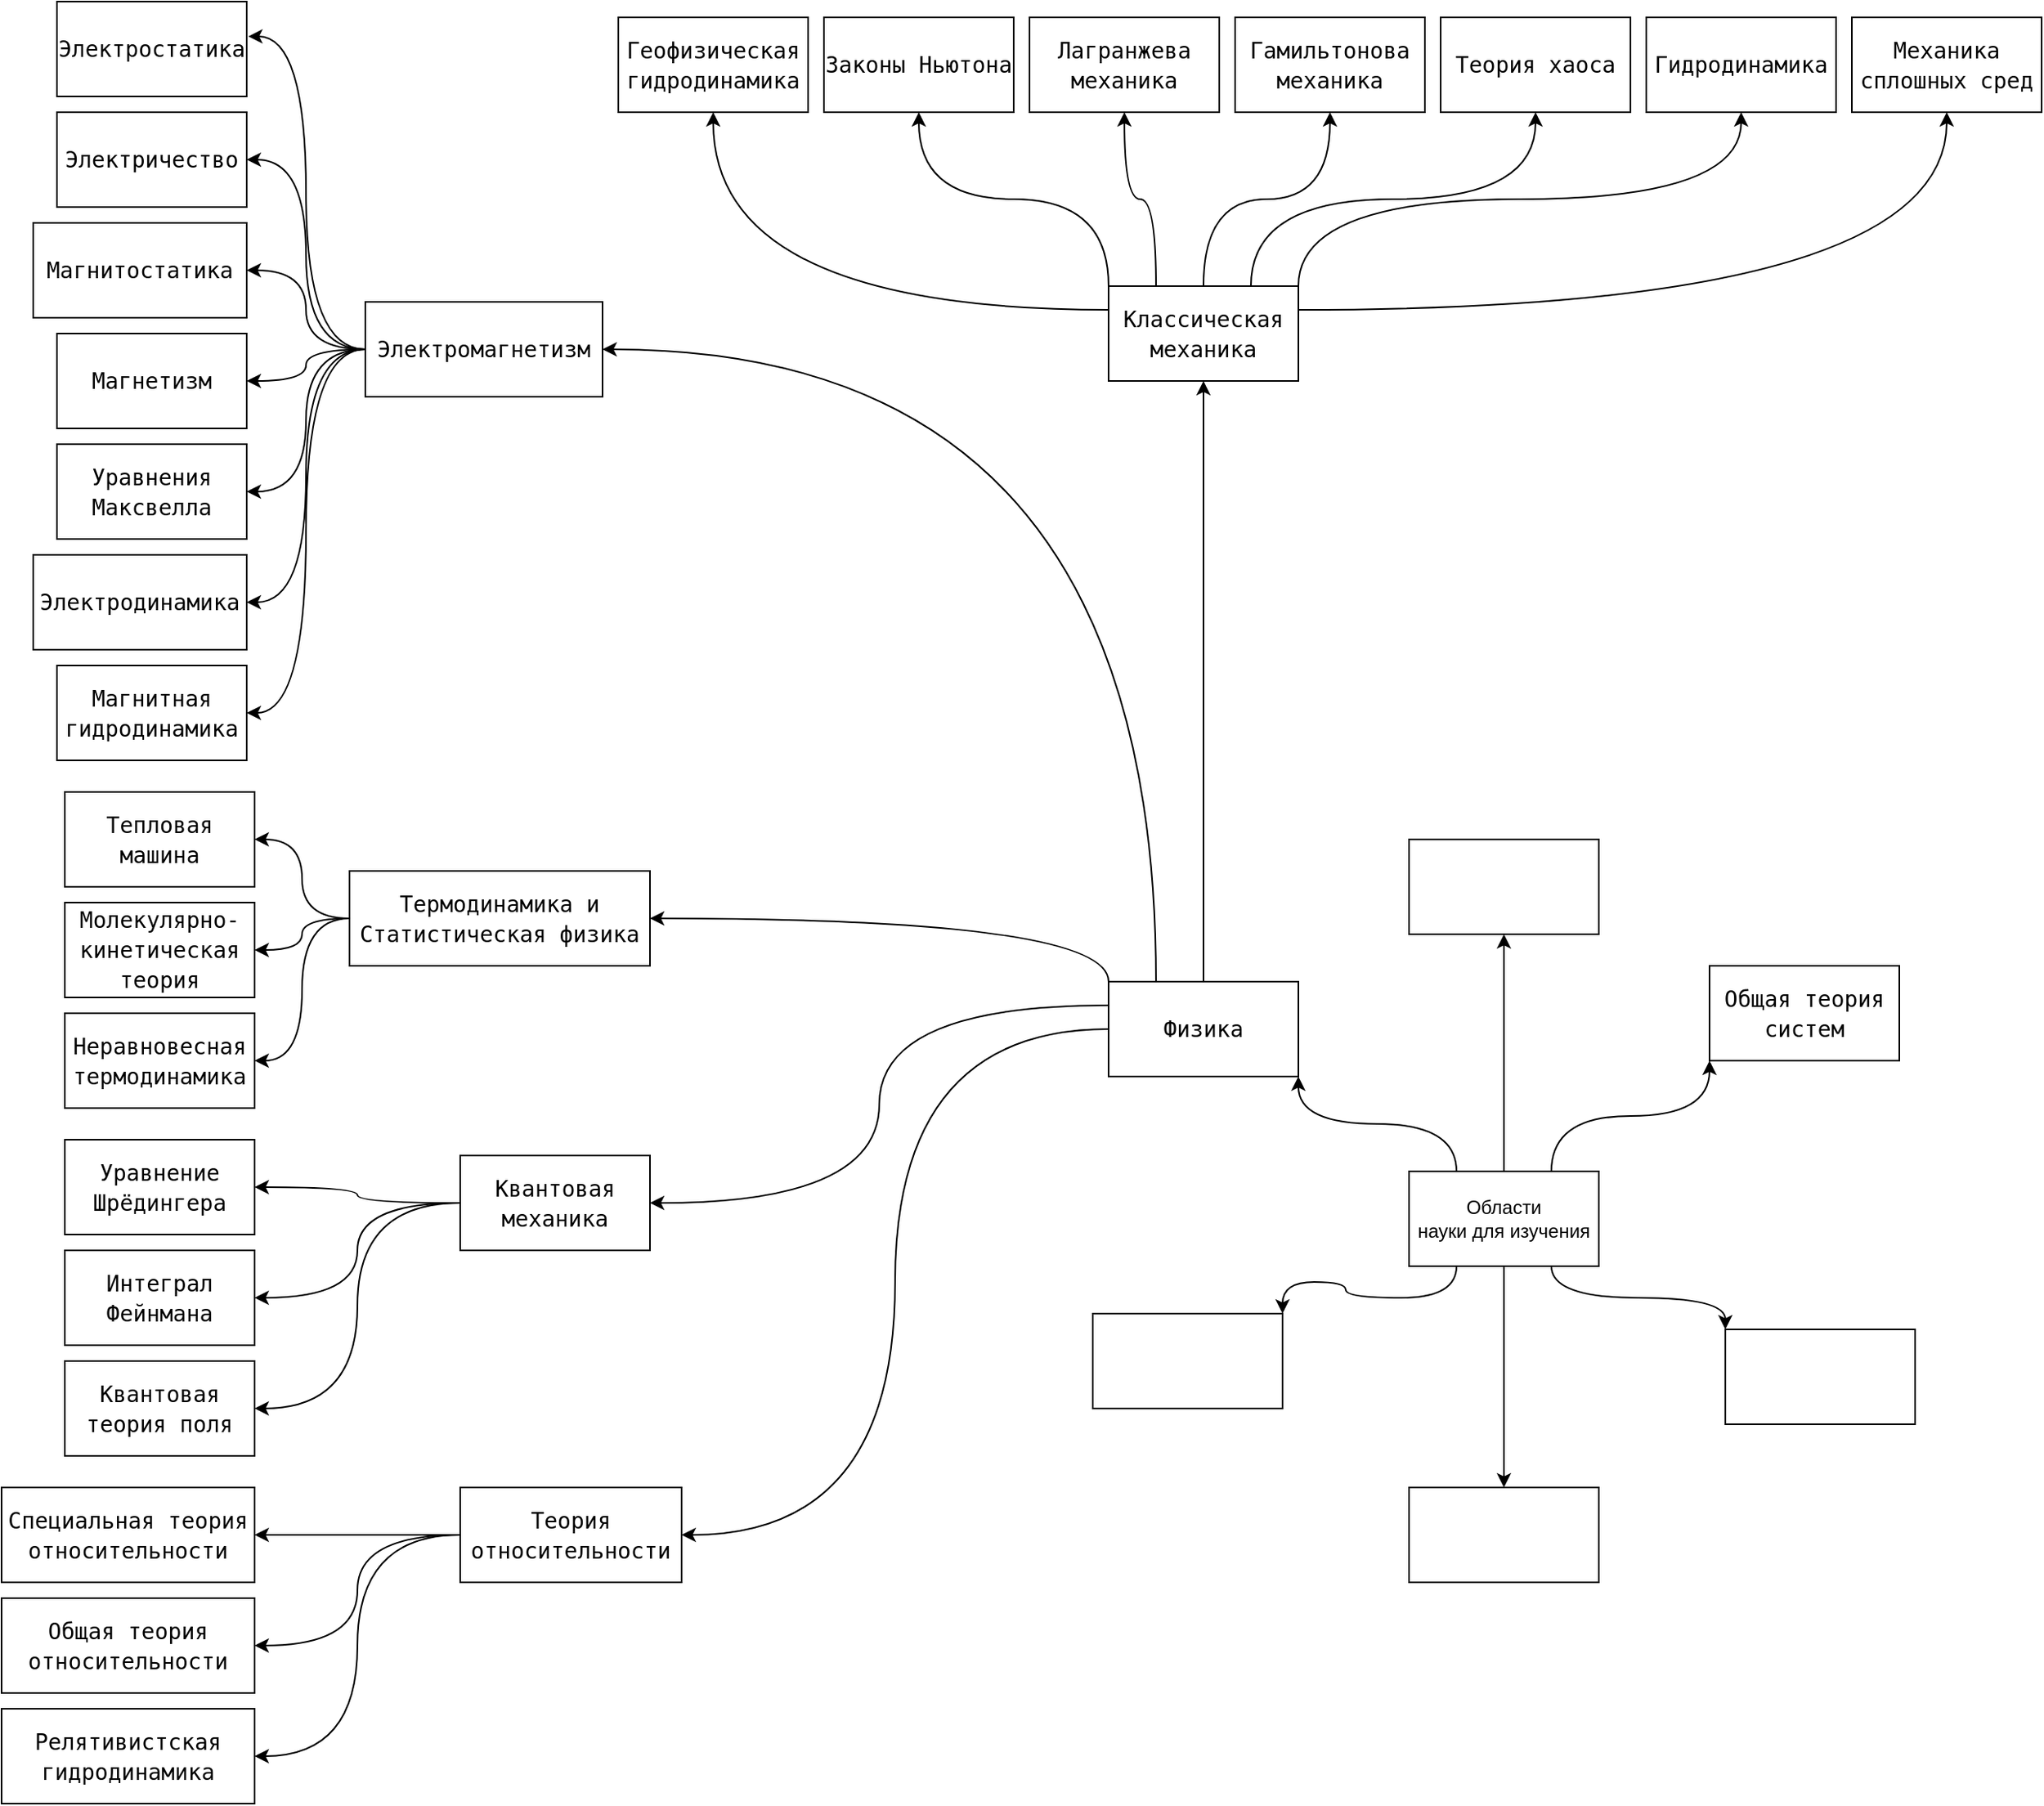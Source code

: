 <mxfile version="20.2.3" type="github">
  <diagram id="l6aqIKa7-YMKTYHHmrUL" name="Page-1">
    <mxGraphModel dx="2268" dy="1892" grid="1" gridSize="10" guides="1" tooltips="1" connect="1" arrows="1" fold="1" page="1" pageScale="1" pageWidth="850" pageHeight="1100" math="0" shadow="0">
      <root>
        <mxCell id="0" />
        <mxCell id="1" parent="0" />
        <mxCell id="TVAkchOufUscBztfs9pw-9" style="edgeStyle=orthogonalEdgeStyle;rounded=0;orthogonalLoop=1;jettySize=auto;html=1;exitX=0.75;exitY=0;exitDx=0;exitDy=0;entryX=0;entryY=1;entryDx=0;entryDy=0;curved=1;" edge="1" parent="1" source="TVAkchOufUscBztfs9pw-1" target="TVAkchOufUscBztfs9pw-2">
          <mxGeometry relative="1" as="geometry" />
        </mxCell>
        <mxCell id="TVAkchOufUscBztfs9pw-10" style="edgeStyle=orthogonalEdgeStyle;curved=1;rounded=0;orthogonalLoop=1;jettySize=auto;html=1;exitX=0.5;exitY=0;exitDx=0;exitDy=0;entryX=0.5;entryY=1;entryDx=0;entryDy=0;" edge="1" parent="1" source="TVAkchOufUscBztfs9pw-1" target="TVAkchOufUscBztfs9pw-6">
          <mxGeometry relative="1" as="geometry" />
        </mxCell>
        <mxCell id="TVAkchOufUscBztfs9pw-11" style="edgeStyle=orthogonalEdgeStyle;curved=1;rounded=0;orthogonalLoop=1;jettySize=auto;html=1;exitX=0.25;exitY=0;exitDx=0;exitDy=0;entryX=1;entryY=1;entryDx=0;entryDy=0;" edge="1" parent="1" source="TVAkchOufUscBztfs9pw-1" target="TVAkchOufUscBztfs9pw-3">
          <mxGeometry relative="1" as="geometry" />
        </mxCell>
        <mxCell id="TVAkchOufUscBztfs9pw-12" style="edgeStyle=orthogonalEdgeStyle;curved=1;rounded=0;orthogonalLoop=1;jettySize=auto;html=1;exitX=0.25;exitY=1;exitDx=0;exitDy=0;entryX=1;entryY=0;entryDx=0;entryDy=0;" edge="1" parent="1" source="TVAkchOufUscBztfs9pw-1" target="TVAkchOufUscBztfs9pw-4">
          <mxGeometry relative="1" as="geometry" />
        </mxCell>
        <mxCell id="TVAkchOufUscBztfs9pw-13" style="edgeStyle=orthogonalEdgeStyle;curved=1;rounded=0;orthogonalLoop=1;jettySize=auto;html=1;exitX=0.75;exitY=1;exitDx=0;exitDy=0;entryX=0;entryY=0;entryDx=0;entryDy=0;" edge="1" parent="1" source="TVAkchOufUscBztfs9pw-1" target="TVAkchOufUscBztfs9pw-5">
          <mxGeometry relative="1" as="geometry" />
        </mxCell>
        <mxCell id="TVAkchOufUscBztfs9pw-14" style="edgeStyle=orthogonalEdgeStyle;curved=1;rounded=0;orthogonalLoop=1;jettySize=auto;html=1;exitX=0.5;exitY=1;exitDx=0;exitDy=0;entryX=0.5;entryY=0;entryDx=0;entryDy=0;" edge="1" parent="1" source="TVAkchOufUscBztfs9pw-1" target="TVAkchOufUscBztfs9pw-7">
          <mxGeometry relative="1" as="geometry" />
        </mxCell>
        <mxCell id="TVAkchOufUscBztfs9pw-1" value="Области&lt;br&gt;науки для изучения" style="rounded=0;whiteSpace=wrap;html=1;" vertex="1" parent="1">
          <mxGeometry x="370" y="340" width="120" height="60" as="geometry" />
        </mxCell>
        <mxCell id="TVAkchOufUscBztfs9pw-2" value="&lt;div style=&quot;background-color: rgb(255, 255, 255); font-family: &amp;quot;Droid Sans Mono&amp;quot;, &amp;quot;monospace&amp;quot;, monospace; font-size: 14px; line-height: 19px;&quot;&gt;Общая теория систем&lt;/div&gt;" style="rounded=0;whiteSpace=wrap;html=1;" vertex="1" parent="1">
          <mxGeometry x="560" y="210" width="120" height="60" as="geometry" />
        </mxCell>
        <mxCell id="TVAkchOufUscBztfs9pw-16" style="edgeStyle=orthogonalEdgeStyle;curved=1;rounded=0;orthogonalLoop=1;jettySize=auto;html=1;exitX=0.5;exitY=0;exitDx=0;exitDy=0;entryX=0.5;entryY=1;entryDx=0;entryDy=0;" edge="1" parent="1" source="TVAkchOufUscBztfs9pw-3" target="TVAkchOufUscBztfs9pw-15">
          <mxGeometry relative="1" as="geometry" />
        </mxCell>
        <mxCell id="TVAkchOufUscBztfs9pw-24" style="edgeStyle=orthogonalEdgeStyle;curved=1;rounded=0;orthogonalLoop=1;jettySize=auto;html=1;exitX=0;exitY=0.5;exitDx=0;exitDy=0;entryX=1;entryY=0.5;entryDx=0;entryDy=0;" edge="1" parent="1" source="TVAkchOufUscBztfs9pw-3" target="TVAkchOufUscBztfs9pw-23">
          <mxGeometry relative="1" as="geometry" />
        </mxCell>
        <mxCell id="TVAkchOufUscBztfs9pw-25" style="edgeStyle=orthogonalEdgeStyle;curved=1;rounded=0;orthogonalLoop=1;jettySize=auto;html=1;exitX=0;exitY=0.25;exitDx=0;exitDy=0;entryX=1;entryY=0.5;entryDx=0;entryDy=0;" edge="1" parent="1" source="TVAkchOufUscBztfs9pw-3" target="TVAkchOufUscBztfs9pw-21">
          <mxGeometry relative="1" as="geometry" />
        </mxCell>
        <mxCell id="TVAkchOufUscBztfs9pw-56" style="edgeStyle=orthogonalEdgeStyle;curved=1;rounded=0;orthogonalLoop=1;jettySize=auto;html=1;exitX=0;exitY=0;exitDx=0;exitDy=0;entryX=1;entryY=0.5;entryDx=0;entryDy=0;" edge="1" parent="1" source="TVAkchOufUscBztfs9pw-3" target="TVAkchOufUscBztfs9pw-19">
          <mxGeometry relative="1" as="geometry" />
        </mxCell>
        <mxCell id="TVAkchOufUscBztfs9pw-78" style="edgeStyle=orthogonalEdgeStyle;curved=1;rounded=0;orthogonalLoop=1;jettySize=auto;html=1;exitX=0.25;exitY=0;exitDx=0;exitDy=0;entryX=1;entryY=0.5;entryDx=0;entryDy=0;" edge="1" parent="1" source="TVAkchOufUscBztfs9pw-3" target="TVAkchOufUscBztfs9pw-17">
          <mxGeometry relative="1" as="geometry" />
        </mxCell>
        <mxCell id="TVAkchOufUscBztfs9pw-3" value="&lt;div style=&quot;line-height: 19px;&quot;&gt;&lt;div style=&quot;background-color: rgb(255, 255, 255); font-family: &amp;quot;Droid Sans Mono&amp;quot;, &amp;quot;monospace&amp;quot;, monospace; font-size: 14px; line-height: 19px;&quot;&gt;Физика&lt;/div&gt;&lt;/div&gt;" style="rounded=0;whiteSpace=wrap;html=1;" vertex="1" parent="1">
          <mxGeometry x="180" y="220" width="120" height="60" as="geometry" />
        </mxCell>
        <mxCell id="TVAkchOufUscBztfs9pw-4" value="" style="rounded=0;whiteSpace=wrap;html=1;" vertex="1" parent="1">
          <mxGeometry x="170" y="430" width="120" height="60" as="geometry" />
        </mxCell>
        <mxCell id="TVAkchOufUscBztfs9pw-5" value="" style="rounded=0;whiteSpace=wrap;html=1;" vertex="1" parent="1">
          <mxGeometry x="570" y="440" width="120" height="60" as="geometry" />
        </mxCell>
        <mxCell id="TVAkchOufUscBztfs9pw-6" value="" style="rounded=0;whiteSpace=wrap;html=1;" vertex="1" parent="1">
          <mxGeometry x="370" y="130" width="120" height="60" as="geometry" />
        </mxCell>
        <mxCell id="TVAkchOufUscBztfs9pw-7" value="" style="rounded=0;whiteSpace=wrap;html=1;" vertex="1" parent="1">
          <mxGeometry x="370" y="540" width="120" height="60" as="geometry" />
        </mxCell>
        <mxCell id="TVAkchOufUscBztfs9pw-54" value="" style="group" vertex="1" connectable="0" parent="1">
          <mxGeometry x="-130" y="-390" width="900" height="230" as="geometry" />
        </mxCell>
        <mxCell id="TVAkchOufUscBztfs9pw-15" value="&lt;div style=&quot;background-color: rgb(255, 255, 255); font-family: &amp;quot;Droid Sans Mono&amp;quot;, &amp;quot;monospace&amp;quot;, monospace; font-size: 14px; line-height: 19px;&quot;&gt;Классическая механика&lt;/div&gt;" style="rounded=0;whiteSpace=wrap;html=1;" vertex="1" parent="TVAkchOufUscBztfs9pw-54">
          <mxGeometry x="310" y="170" width="120" height="60" as="geometry" />
        </mxCell>
        <mxCell id="TVAkchOufUscBztfs9pw-26" value="&lt;div style=&quot;background-color: rgb(255, 255, 255); font-family: &amp;quot;Droid Sans Mono&amp;quot;, &amp;quot;monospace&amp;quot;, monospace; font-size: 14px; line-height: 19px;&quot;&gt;Законы Ньютона&lt;/div&gt;" style="rounded=0;whiteSpace=wrap;html=1;" vertex="1" parent="TVAkchOufUscBztfs9pw-54">
          <mxGeometry x="130" width="120" height="60" as="geometry" />
        </mxCell>
        <mxCell id="TVAkchOufUscBztfs9pw-27" value="&lt;div style=&quot;background-color: rgb(255, 255, 255); font-family: &amp;quot;Droid Sans Mono&amp;quot;, &amp;quot;monospace&amp;quot;, monospace; font-size: 14px; line-height: 19px;&quot;&gt;Лагранжева механика&lt;/div&gt;" style="rounded=0;whiteSpace=wrap;html=1;" vertex="1" parent="TVAkchOufUscBztfs9pw-54">
          <mxGeometry x="260" width="120" height="60" as="geometry" />
        </mxCell>
        <mxCell id="TVAkchOufUscBztfs9pw-28" value="&lt;div style=&quot;background-color: rgb(255, 255, 255); font-family: &amp;quot;Droid Sans Mono&amp;quot;, &amp;quot;monospace&amp;quot;, monospace; font-size: 14px; line-height: 19px;&quot;&gt;Гамильтонова механика&lt;/div&gt;" style="rounded=0;whiteSpace=wrap;html=1;" vertex="1" parent="TVAkchOufUscBztfs9pw-54">
          <mxGeometry x="390" width="120" height="60" as="geometry" />
        </mxCell>
        <mxCell id="TVAkchOufUscBztfs9pw-29" value="&lt;div style=&quot;background-color: rgb(255, 255, 255); font-family: &amp;quot;Droid Sans Mono&amp;quot;, &amp;quot;monospace&amp;quot;, monospace; font-size: 14px; line-height: 19px;&quot;&gt;Теория хаоса&lt;/div&gt;" style="rounded=0;whiteSpace=wrap;html=1;" vertex="1" parent="TVAkchOufUscBztfs9pw-54">
          <mxGeometry x="520" width="120" height="60" as="geometry" />
        </mxCell>
        <mxCell id="TVAkchOufUscBztfs9pw-34" value="&lt;div style=&quot;background-color: rgb(255, 255, 255); font-family: &amp;quot;Droid Sans Mono&amp;quot;, &amp;quot;monospace&amp;quot;, monospace; font-size: 14px; line-height: 19px;&quot;&gt;Гидродинамика&lt;/div&gt;" style="rounded=0;whiteSpace=wrap;html=1;" vertex="1" parent="TVAkchOufUscBztfs9pw-54">
          <mxGeometry x="650" width="120" height="60" as="geometry" />
        </mxCell>
        <mxCell id="TVAkchOufUscBztfs9pw-35" value="&lt;div style=&quot;background-color: rgb(255, 255, 255); font-family: &amp;quot;Droid Sans Mono&amp;quot;, &amp;quot;monospace&amp;quot;, monospace; font-size: 14px; line-height: 19px;&quot;&gt;Геофизическая гидродинамика&lt;/div&gt;" style="rounded=0;whiteSpace=wrap;html=1;" vertex="1" parent="TVAkchOufUscBztfs9pw-54">
          <mxGeometry width="120" height="60" as="geometry" />
        </mxCell>
        <mxCell id="TVAkchOufUscBztfs9pw-38" value="&lt;div style=&quot;background-color: rgb(255, 255, 255); font-family: &amp;quot;Droid Sans Mono&amp;quot;, &amp;quot;monospace&amp;quot;, monospace; font-size: 14px; line-height: 19px;&quot;&gt;Механика сплошных сред&lt;/div&gt;" style="rounded=0;whiteSpace=wrap;html=1;" vertex="1" parent="TVAkchOufUscBztfs9pw-54">
          <mxGeometry x="780" width="120" height="60" as="geometry" />
        </mxCell>
        <mxCell id="TVAkchOufUscBztfs9pw-30" style="edgeStyle=orthogonalEdgeStyle;curved=1;rounded=0;orthogonalLoop=1;jettySize=auto;html=1;exitX=0;exitY=0;exitDx=0;exitDy=0;entryX=0.5;entryY=1;entryDx=0;entryDy=0;" edge="1" parent="TVAkchOufUscBztfs9pw-54" source="TVAkchOufUscBztfs9pw-15" target="TVAkchOufUscBztfs9pw-26">
          <mxGeometry relative="1" as="geometry" />
        </mxCell>
        <mxCell id="TVAkchOufUscBztfs9pw-31" style="edgeStyle=orthogonalEdgeStyle;curved=1;rounded=0;orthogonalLoop=1;jettySize=auto;html=1;exitX=0.25;exitY=0;exitDx=0;exitDy=0;entryX=0.5;entryY=1;entryDx=0;entryDy=0;" edge="1" parent="TVAkchOufUscBztfs9pw-54" source="TVAkchOufUscBztfs9pw-15" target="TVAkchOufUscBztfs9pw-27">
          <mxGeometry relative="1" as="geometry" />
        </mxCell>
        <mxCell id="TVAkchOufUscBztfs9pw-32" style="edgeStyle=orthogonalEdgeStyle;curved=1;rounded=0;orthogonalLoop=1;jettySize=auto;html=1;exitX=0.5;exitY=0;exitDx=0;exitDy=0;entryX=0.5;entryY=1;entryDx=0;entryDy=0;" edge="1" parent="TVAkchOufUscBztfs9pw-54" source="TVAkchOufUscBztfs9pw-15" target="TVAkchOufUscBztfs9pw-28">
          <mxGeometry relative="1" as="geometry" />
        </mxCell>
        <mxCell id="TVAkchOufUscBztfs9pw-33" style="edgeStyle=orthogonalEdgeStyle;curved=1;rounded=0;orthogonalLoop=1;jettySize=auto;html=1;exitX=0.75;exitY=0;exitDx=0;exitDy=0;entryX=0.5;entryY=1;entryDx=0;entryDy=0;" edge="1" parent="TVAkchOufUscBztfs9pw-54" source="TVAkchOufUscBztfs9pw-15" target="TVAkchOufUscBztfs9pw-29">
          <mxGeometry relative="1" as="geometry" />
        </mxCell>
        <mxCell id="TVAkchOufUscBztfs9pw-37" style="edgeStyle=orthogonalEdgeStyle;curved=1;rounded=0;orthogonalLoop=1;jettySize=auto;html=1;exitX=1;exitY=0;exitDx=0;exitDy=0;entryX=0.5;entryY=1;entryDx=0;entryDy=0;" edge="1" parent="TVAkchOufUscBztfs9pw-54" source="TVAkchOufUscBztfs9pw-15" target="TVAkchOufUscBztfs9pw-34">
          <mxGeometry relative="1" as="geometry" />
        </mxCell>
        <mxCell id="TVAkchOufUscBztfs9pw-36" style="edgeStyle=orthogonalEdgeStyle;curved=1;rounded=0;orthogonalLoop=1;jettySize=auto;html=1;exitX=0;exitY=0.25;exitDx=0;exitDy=0;entryX=0.5;entryY=1;entryDx=0;entryDy=0;" edge="1" parent="TVAkchOufUscBztfs9pw-54" source="TVAkchOufUscBztfs9pw-15" target="TVAkchOufUscBztfs9pw-35">
          <mxGeometry relative="1" as="geometry" />
        </mxCell>
        <mxCell id="TVAkchOufUscBztfs9pw-39" style="edgeStyle=orthogonalEdgeStyle;curved=1;rounded=0;orthogonalLoop=1;jettySize=auto;html=1;exitX=1;exitY=0.25;exitDx=0;exitDy=0;entryX=0.5;entryY=1;entryDx=0;entryDy=0;" edge="1" parent="TVAkchOufUscBztfs9pw-54" source="TVAkchOufUscBztfs9pw-15" target="TVAkchOufUscBztfs9pw-38">
          <mxGeometry relative="1" as="geometry" />
        </mxCell>
        <mxCell id="TVAkchOufUscBztfs9pw-55" value="" style="group" vertex="1" connectable="0" parent="1">
          <mxGeometry x="-500" y="-400" width="360" height="480" as="geometry" />
        </mxCell>
        <mxCell id="TVAkchOufUscBztfs9pw-17" value="&lt;div style=&quot;background-color: rgb(255, 255, 255); font-family: &amp;quot;Droid Sans Mono&amp;quot;, &amp;quot;monospace&amp;quot;, monospace; font-size: 14px; line-height: 19px;&quot;&gt;Электромагнетизм&lt;/div&gt;" style="rounded=0;whiteSpace=wrap;html=1;" vertex="1" parent="TVAkchOufUscBztfs9pw-55">
          <mxGeometry x="210" y="190" width="150" height="60" as="geometry" />
        </mxCell>
        <mxCell id="TVAkchOufUscBztfs9pw-40" value="&lt;div style=&quot;background-color: rgb(255, 255, 255); font-family: &amp;quot;Droid Sans Mono&amp;quot;, &amp;quot;monospace&amp;quot;, monospace; font-size: 14px; line-height: 19px;&quot;&gt;Электричество&lt;/div&gt;" style="rounded=0;whiteSpace=wrap;html=1;" vertex="1" parent="TVAkchOufUscBztfs9pw-55">
          <mxGeometry x="15" y="70" width="120" height="60" as="geometry" />
        </mxCell>
        <mxCell id="TVAkchOufUscBztfs9pw-41" value="&lt;div style=&quot;background-color: rgb(255, 255, 255); font-family: &amp;quot;Droid Sans Mono&amp;quot;, &amp;quot;monospace&amp;quot;, monospace; font-size: 14px; line-height: 19px;&quot;&gt;Магнитостатика&lt;/div&gt;" style="rounded=0;whiteSpace=wrap;html=1;" vertex="1" parent="TVAkchOufUscBztfs9pw-55">
          <mxGeometry y="140" width="135" height="60" as="geometry" />
        </mxCell>
        <mxCell id="TVAkchOufUscBztfs9pw-42" value="&lt;div style=&quot;background-color: rgb(255, 255, 255); font-family: &amp;quot;Droid Sans Mono&amp;quot;, &amp;quot;monospace&amp;quot;, monospace; font-size: 14px; line-height: 19px;&quot;&gt;Магнетизм&lt;/div&gt;" style="rounded=0;whiteSpace=wrap;html=1;" vertex="1" parent="TVAkchOufUscBztfs9pw-55">
          <mxGeometry x="15" y="210" width="120" height="60" as="geometry" />
        </mxCell>
        <mxCell id="TVAkchOufUscBztfs9pw-43" value="&lt;div style=&quot;background-color: rgb(255, 255, 255); font-family: &amp;quot;Droid Sans Mono&amp;quot;, &amp;quot;monospace&amp;quot;, monospace; font-size: 14px; line-height: 19px;&quot;&gt;Уравнения Максвелла&lt;/div&gt;" style="rounded=0;whiteSpace=wrap;html=1;" vertex="1" parent="TVAkchOufUscBztfs9pw-55">
          <mxGeometry x="15" y="280" width="120" height="60" as="geometry" />
        </mxCell>
        <mxCell id="TVAkchOufUscBztfs9pw-44" value="&lt;div style=&quot;background-color: rgb(255, 255, 255); font-family: &amp;quot;Droid Sans Mono&amp;quot;, &amp;quot;monospace&amp;quot;, monospace; font-size: 14px; line-height: 19px;&quot;&gt;Электростатика&lt;/div&gt;" style="rounded=0;whiteSpace=wrap;html=1;" vertex="1" parent="TVAkchOufUscBztfs9pw-55">
          <mxGeometry x="15" width="120" height="60" as="geometry" />
        </mxCell>
        <mxCell id="TVAkchOufUscBztfs9pw-45" value="&lt;div style=&quot;background-color: rgb(255, 255, 255); font-family: &amp;quot;Droid Sans Mono&amp;quot;, &amp;quot;monospace&amp;quot;, monospace; font-size: 14px; line-height: 19px;&quot;&gt;Электродинамика&lt;/div&gt;" style="rounded=0;whiteSpace=wrap;html=1;" vertex="1" parent="TVAkchOufUscBztfs9pw-55">
          <mxGeometry y="350" width="135" height="60" as="geometry" />
        </mxCell>
        <mxCell id="TVAkchOufUscBztfs9pw-46" value="&lt;div style=&quot;background-color: rgb(255, 255, 255); font-family: &amp;quot;Droid Sans Mono&amp;quot;, &amp;quot;monospace&amp;quot;, monospace; font-size: 14px; line-height: 19px;&quot;&gt;Магнитная гидродинамика&lt;/div&gt;" style="rounded=0;whiteSpace=wrap;html=1;" vertex="1" parent="TVAkchOufUscBztfs9pw-55">
          <mxGeometry x="15" y="420" width="120" height="60" as="geometry" />
        </mxCell>
        <mxCell id="TVAkchOufUscBztfs9pw-48" style="edgeStyle=orthogonalEdgeStyle;curved=1;rounded=0;orthogonalLoop=1;jettySize=auto;html=1;exitX=0;exitY=0.5;exitDx=0;exitDy=0;entryX=1;entryY=0.5;entryDx=0;entryDy=0;" edge="1" parent="TVAkchOufUscBztfs9pw-55" source="TVAkchOufUscBztfs9pw-17" target="TVAkchOufUscBztfs9pw-40">
          <mxGeometry relative="1" as="geometry" />
        </mxCell>
        <mxCell id="TVAkchOufUscBztfs9pw-49" style="edgeStyle=orthogonalEdgeStyle;curved=1;rounded=0;orthogonalLoop=1;jettySize=auto;html=1;exitX=0;exitY=0.5;exitDx=0;exitDy=0;entryX=1;entryY=0.5;entryDx=0;entryDy=0;" edge="1" parent="TVAkchOufUscBztfs9pw-55" source="TVAkchOufUscBztfs9pw-17" target="TVAkchOufUscBztfs9pw-41">
          <mxGeometry relative="1" as="geometry" />
        </mxCell>
        <mxCell id="TVAkchOufUscBztfs9pw-50" style="edgeStyle=orthogonalEdgeStyle;curved=1;rounded=0;orthogonalLoop=1;jettySize=auto;html=1;exitX=0;exitY=0.5;exitDx=0;exitDy=0;entryX=1;entryY=0.5;entryDx=0;entryDy=0;" edge="1" parent="TVAkchOufUscBztfs9pw-55" source="TVAkchOufUscBztfs9pw-17" target="TVAkchOufUscBztfs9pw-42">
          <mxGeometry relative="1" as="geometry" />
        </mxCell>
        <mxCell id="TVAkchOufUscBztfs9pw-51" style="edgeStyle=orthogonalEdgeStyle;curved=1;rounded=0;orthogonalLoop=1;jettySize=auto;html=1;exitX=0;exitY=0.5;exitDx=0;exitDy=0;entryX=1;entryY=0.5;entryDx=0;entryDy=0;" edge="1" parent="TVAkchOufUscBztfs9pw-55" source="TVAkchOufUscBztfs9pw-17" target="TVAkchOufUscBztfs9pw-43">
          <mxGeometry relative="1" as="geometry" />
        </mxCell>
        <mxCell id="TVAkchOufUscBztfs9pw-47" style="edgeStyle=orthogonalEdgeStyle;curved=1;rounded=0;orthogonalLoop=1;jettySize=auto;html=1;exitX=0;exitY=0.5;exitDx=0;exitDy=0;entryX=1.008;entryY=0.367;entryDx=0;entryDy=0;entryPerimeter=0;" edge="1" parent="TVAkchOufUscBztfs9pw-55" source="TVAkchOufUscBztfs9pw-17" target="TVAkchOufUscBztfs9pw-44">
          <mxGeometry relative="1" as="geometry" />
        </mxCell>
        <mxCell id="TVAkchOufUscBztfs9pw-52" style="edgeStyle=orthogonalEdgeStyle;curved=1;rounded=0;orthogonalLoop=1;jettySize=auto;html=1;exitX=0;exitY=0.5;exitDx=0;exitDy=0;entryX=1;entryY=0.5;entryDx=0;entryDy=0;" edge="1" parent="TVAkchOufUscBztfs9pw-55" source="TVAkchOufUscBztfs9pw-17" target="TVAkchOufUscBztfs9pw-45">
          <mxGeometry relative="1" as="geometry" />
        </mxCell>
        <mxCell id="TVAkchOufUscBztfs9pw-53" style="edgeStyle=orthogonalEdgeStyle;curved=1;rounded=0;orthogonalLoop=1;jettySize=auto;html=1;exitX=0;exitY=0.5;exitDx=0;exitDy=0;entryX=1;entryY=0.5;entryDx=0;entryDy=0;" edge="1" parent="TVAkchOufUscBztfs9pw-55" source="TVAkchOufUscBztfs9pw-17" target="TVAkchOufUscBztfs9pw-46">
          <mxGeometry relative="1" as="geometry" />
        </mxCell>
        <mxCell id="TVAkchOufUscBztfs9pw-63" value="" style="group" vertex="1" connectable="0" parent="1">
          <mxGeometry x="-480" y="100" width="370" height="200" as="geometry" />
        </mxCell>
        <mxCell id="TVAkchOufUscBztfs9pw-19" value="&lt;div style=&quot;background-color: rgb(255, 255, 255); font-family: &amp;quot;Droid Sans Mono&amp;quot;, &amp;quot;monospace&amp;quot;, monospace; font-size: 14px; line-height: 19px;&quot;&gt;Термодинамика и Статистическая физика&lt;/div&gt;" style="rounded=0;whiteSpace=wrap;html=1;" vertex="1" parent="TVAkchOufUscBztfs9pw-63">
          <mxGeometry x="180" y="50" width="190" height="60" as="geometry" />
        </mxCell>
        <mxCell id="TVAkchOufUscBztfs9pw-57" value="&lt;div style=&quot;background-color: rgb(255, 255, 255); font-family: &amp;quot;Droid Sans Mono&amp;quot;, &amp;quot;monospace&amp;quot;, monospace; font-size: 14px; line-height: 19px;&quot;&gt;Тепловая машина&lt;/div&gt;" style="rounded=0;whiteSpace=wrap;html=1;" vertex="1" parent="TVAkchOufUscBztfs9pw-63">
          <mxGeometry width="120" height="60" as="geometry" />
        </mxCell>
        <mxCell id="TVAkchOufUscBztfs9pw-60" style="edgeStyle=orthogonalEdgeStyle;curved=1;rounded=0;orthogonalLoop=1;jettySize=auto;html=1;exitX=0;exitY=0.5;exitDx=0;exitDy=0;entryX=1;entryY=0.5;entryDx=0;entryDy=0;" edge="1" parent="TVAkchOufUscBztfs9pw-63" source="TVAkchOufUscBztfs9pw-19" target="TVAkchOufUscBztfs9pw-57">
          <mxGeometry relative="1" as="geometry" />
        </mxCell>
        <mxCell id="TVAkchOufUscBztfs9pw-58" value="&lt;div style=&quot;background-color: rgb(255, 255, 255); font-family: &amp;quot;Droid Sans Mono&amp;quot;, &amp;quot;monospace&amp;quot;, monospace; font-size: 14px; line-height: 19px;&quot;&gt;Молекулярно-кинетическая теория&lt;/div&gt;" style="rounded=0;whiteSpace=wrap;html=1;" vertex="1" parent="TVAkchOufUscBztfs9pw-63">
          <mxGeometry y="70" width="120" height="60" as="geometry" />
        </mxCell>
        <mxCell id="TVAkchOufUscBztfs9pw-61" style="edgeStyle=orthogonalEdgeStyle;curved=1;rounded=0;orthogonalLoop=1;jettySize=auto;html=1;exitX=0;exitY=0.5;exitDx=0;exitDy=0;entryX=1;entryY=0.5;entryDx=0;entryDy=0;" edge="1" parent="TVAkchOufUscBztfs9pw-63" source="TVAkchOufUscBztfs9pw-19" target="TVAkchOufUscBztfs9pw-58">
          <mxGeometry relative="1" as="geometry" />
        </mxCell>
        <mxCell id="TVAkchOufUscBztfs9pw-59" value="&lt;div style=&quot;background-color: rgb(255, 255, 255); font-family: &amp;quot;Droid Sans Mono&amp;quot;, &amp;quot;monospace&amp;quot;, monospace; font-size: 14px; line-height: 19px;&quot;&gt;Неравновесная термодинамика&lt;/div&gt;" style="rounded=0;whiteSpace=wrap;html=1;" vertex="1" parent="TVAkchOufUscBztfs9pw-63">
          <mxGeometry y="140" width="120" height="60" as="geometry" />
        </mxCell>
        <mxCell id="TVAkchOufUscBztfs9pw-62" style="edgeStyle=orthogonalEdgeStyle;curved=1;rounded=0;orthogonalLoop=1;jettySize=auto;html=1;exitX=0;exitY=0.5;exitDx=0;exitDy=0;entryX=1;entryY=0.5;entryDx=0;entryDy=0;" edge="1" parent="TVAkchOufUscBztfs9pw-63" source="TVAkchOufUscBztfs9pw-19" target="TVAkchOufUscBztfs9pw-59">
          <mxGeometry relative="1" as="geometry" />
        </mxCell>
        <mxCell id="TVAkchOufUscBztfs9pw-70" value="" style="group" vertex="1" connectable="0" parent="1">
          <mxGeometry x="-480" y="320" width="370" height="200" as="geometry" />
        </mxCell>
        <mxCell id="TVAkchOufUscBztfs9pw-21" value="&lt;div style=&quot;background-color: rgb(255, 255, 255); font-family: &amp;quot;Droid Sans Mono&amp;quot;, &amp;quot;monospace&amp;quot;, monospace; font-size: 14px; line-height: 19px;&quot;&gt;Квантовая механика&lt;/div&gt;" style="rounded=0;whiteSpace=wrap;html=1;" vertex="1" parent="TVAkchOufUscBztfs9pw-70">
          <mxGeometry x="250" y="10" width="120" height="60" as="geometry" />
        </mxCell>
        <mxCell id="TVAkchOufUscBztfs9pw-64" value="&lt;div style=&quot;background-color: rgb(255, 255, 255); font-family: &amp;quot;Droid Sans Mono&amp;quot;, &amp;quot;monospace&amp;quot;, monospace; font-size: 14px; line-height: 19px;&quot;&gt;Уравнение Шрёдингера&lt;/div&gt;" style="rounded=0;whiteSpace=wrap;html=1;" vertex="1" parent="TVAkchOufUscBztfs9pw-70">
          <mxGeometry width="120" height="60" as="geometry" />
        </mxCell>
        <mxCell id="TVAkchOufUscBztfs9pw-65" value="&lt;div style=&quot;background-color: rgb(255, 255, 255); font-family: &amp;quot;Droid Sans Mono&amp;quot;, &amp;quot;monospace&amp;quot;, monospace; font-size: 14px; line-height: 19px;&quot;&gt;Интеграл Фейнмана&lt;/div&gt;" style="rounded=0;whiteSpace=wrap;html=1;" vertex="1" parent="TVAkchOufUscBztfs9pw-70">
          <mxGeometry y="70" width="120" height="60" as="geometry" />
        </mxCell>
        <mxCell id="TVAkchOufUscBztfs9pw-66" value="&lt;div style=&quot;background-color: rgb(255, 255, 255); font-family: &amp;quot;Droid Sans Mono&amp;quot;, &amp;quot;monospace&amp;quot;, monospace; font-size: 14px; line-height: 19px;&quot;&gt;Квантовая теория поля&lt;/div&gt;" style="rounded=0;whiteSpace=wrap;html=1;" vertex="1" parent="TVAkchOufUscBztfs9pw-70">
          <mxGeometry y="140" width="120" height="60" as="geometry" />
        </mxCell>
        <mxCell id="TVAkchOufUscBztfs9pw-67" style="edgeStyle=orthogonalEdgeStyle;curved=1;rounded=0;orthogonalLoop=1;jettySize=auto;html=1;exitX=0;exitY=0.5;exitDx=0;exitDy=0;entryX=1;entryY=0.5;entryDx=0;entryDy=0;" edge="1" parent="TVAkchOufUscBztfs9pw-70" source="TVAkchOufUscBztfs9pw-21" target="TVAkchOufUscBztfs9pw-64">
          <mxGeometry relative="1" as="geometry" />
        </mxCell>
        <mxCell id="TVAkchOufUscBztfs9pw-68" style="edgeStyle=orthogonalEdgeStyle;curved=1;rounded=0;orthogonalLoop=1;jettySize=auto;html=1;exitX=0;exitY=0.5;exitDx=0;exitDy=0;entryX=1;entryY=0.5;entryDx=0;entryDy=0;" edge="1" parent="TVAkchOufUscBztfs9pw-70" source="TVAkchOufUscBztfs9pw-21" target="TVAkchOufUscBztfs9pw-65">
          <mxGeometry relative="1" as="geometry" />
        </mxCell>
        <mxCell id="TVAkchOufUscBztfs9pw-69" style="edgeStyle=orthogonalEdgeStyle;curved=1;rounded=0;orthogonalLoop=1;jettySize=auto;html=1;exitX=0;exitY=0.5;exitDx=0;exitDy=0;entryX=1;entryY=0.5;entryDx=0;entryDy=0;" edge="1" parent="TVAkchOufUscBztfs9pw-70" source="TVAkchOufUscBztfs9pw-21" target="TVAkchOufUscBztfs9pw-66">
          <mxGeometry relative="1" as="geometry" />
        </mxCell>
        <mxCell id="TVAkchOufUscBztfs9pw-77" value="" style="group" vertex="1" connectable="0" parent="1">
          <mxGeometry x="-520" y="540" width="430" height="200" as="geometry" />
        </mxCell>
        <mxCell id="TVAkchOufUscBztfs9pw-23" value="&lt;div style=&quot;background-color: rgb(255, 255, 255); font-family: &amp;quot;Droid Sans Mono&amp;quot;, &amp;quot;monospace&amp;quot;, monospace; font-size: 14px; line-height: 19px;&quot;&gt;Теория относительности&lt;/div&gt;" style="rounded=0;whiteSpace=wrap;html=1;" vertex="1" parent="TVAkchOufUscBztfs9pw-77">
          <mxGeometry x="290" width="140" height="60" as="geometry" />
        </mxCell>
        <mxCell id="TVAkchOufUscBztfs9pw-71" value="&lt;div style=&quot;background-color: rgb(255, 255, 255); font-family: &amp;quot;Droid Sans Mono&amp;quot;, &amp;quot;monospace&amp;quot;, monospace; font-size: 14px; line-height: 19px;&quot;&gt;Специальная теория относительности&lt;/div&gt;" style="rounded=0;whiteSpace=wrap;html=1;" vertex="1" parent="TVAkchOufUscBztfs9pw-77">
          <mxGeometry width="160" height="60" as="geometry" />
        </mxCell>
        <mxCell id="TVAkchOufUscBztfs9pw-74" style="edgeStyle=orthogonalEdgeStyle;curved=1;rounded=0;orthogonalLoop=1;jettySize=auto;html=1;exitX=0;exitY=0.5;exitDx=0;exitDy=0;" edge="1" parent="TVAkchOufUscBztfs9pw-77" source="TVAkchOufUscBztfs9pw-23" target="TVAkchOufUscBztfs9pw-71">
          <mxGeometry relative="1" as="geometry" />
        </mxCell>
        <mxCell id="TVAkchOufUscBztfs9pw-72" value="&lt;div style=&quot;background-color: rgb(255, 255, 255); font-family: &amp;quot;Droid Sans Mono&amp;quot;, &amp;quot;monospace&amp;quot;, monospace; font-size: 14px; line-height: 19px;&quot;&gt;Общая теория относительности&lt;/div&gt;" style="rounded=0;whiteSpace=wrap;html=1;" vertex="1" parent="TVAkchOufUscBztfs9pw-77">
          <mxGeometry y="70" width="160" height="60" as="geometry" />
        </mxCell>
        <mxCell id="TVAkchOufUscBztfs9pw-75" style="edgeStyle=orthogonalEdgeStyle;curved=1;rounded=0;orthogonalLoop=1;jettySize=auto;html=1;exitX=0;exitY=0.5;exitDx=0;exitDy=0;entryX=1;entryY=0.5;entryDx=0;entryDy=0;" edge="1" parent="TVAkchOufUscBztfs9pw-77" source="TVAkchOufUscBztfs9pw-23" target="TVAkchOufUscBztfs9pw-72">
          <mxGeometry relative="1" as="geometry" />
        </mxCell>
        <mxCell id="TVAkchOufUscBztfs9pw-73" value="&lt;div style=&quot;background-color: rgb(255, 255, 255); font-family: &amp;quot;Droid Sans Mono&amp;quot;, &amp;quot;monospace&amp;quot;, monospace; font-size: 14px; line-height: 19px;&quot;&gt;Релятивистская гидродинамика&lt;/div&gt;" style="rounded=0;whiteSpace=wrap;html=1;" vertex="1" parent="TVAkchOufUscBztfs9pw-77">
          <mxGeometry y="140" width="160" height="60" as="geometry" />
        </mxCell>
        <mxCell id="TVAkchOufUscBztfs9pw-76" style="edgeStyle=orthogonalEdgeStyle;curved=1;rounded=0;orthogonalLoop=1;jettySize=auto;html=1;exitX=0;exitY=0.5;exitDx=0;exitDy=0;entryX=1;entryY=0.5;entryDx=0;entryDy=0;" edge="1" parent="TVAkchOufUscBztfs9pw-77" source="TVAkchOufUscBztfs9pw-23" target="TVAkchOufUscBztfs9pw-73">
          <mxGeometry relative="1" as="geometry" />
        </mxCell>
      </root>
    </mxGraphModel>
  </diagram>
</mxfile>
